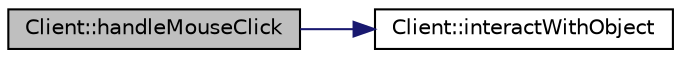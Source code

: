 digraph "Client::handleMouseClick"
{
 // LATEX_PDF_SIZE
  edge [fontname="Helvetica",fontsize="10",labelfontname="Helvetica",labelfontsize="10"];
  node [fontname="Helvetica",fontsize="10",shape=record];
  rankdir="LR";
  Node1 [label="Client::handleMouseClick",height=0.2,width=0.4,color="black", fillcolor="grey75", style="filled", fontcolor="black",tooltip="Handles a mouse click hit on the graphics window."];
  Node1 -> Node2 [color="midnightblue",fontsize="10",style="solid",fontname="Helvetica"];
  Node2 [label="Client::interactWithObject",height=0.2,width=0.4,color="black", fillcolor="white", style="filled",URL="$classClient.html#a0dfd50dbe59821fc99489c425d80066b",tooltip="Sends an object interaction message to the server."];
}

